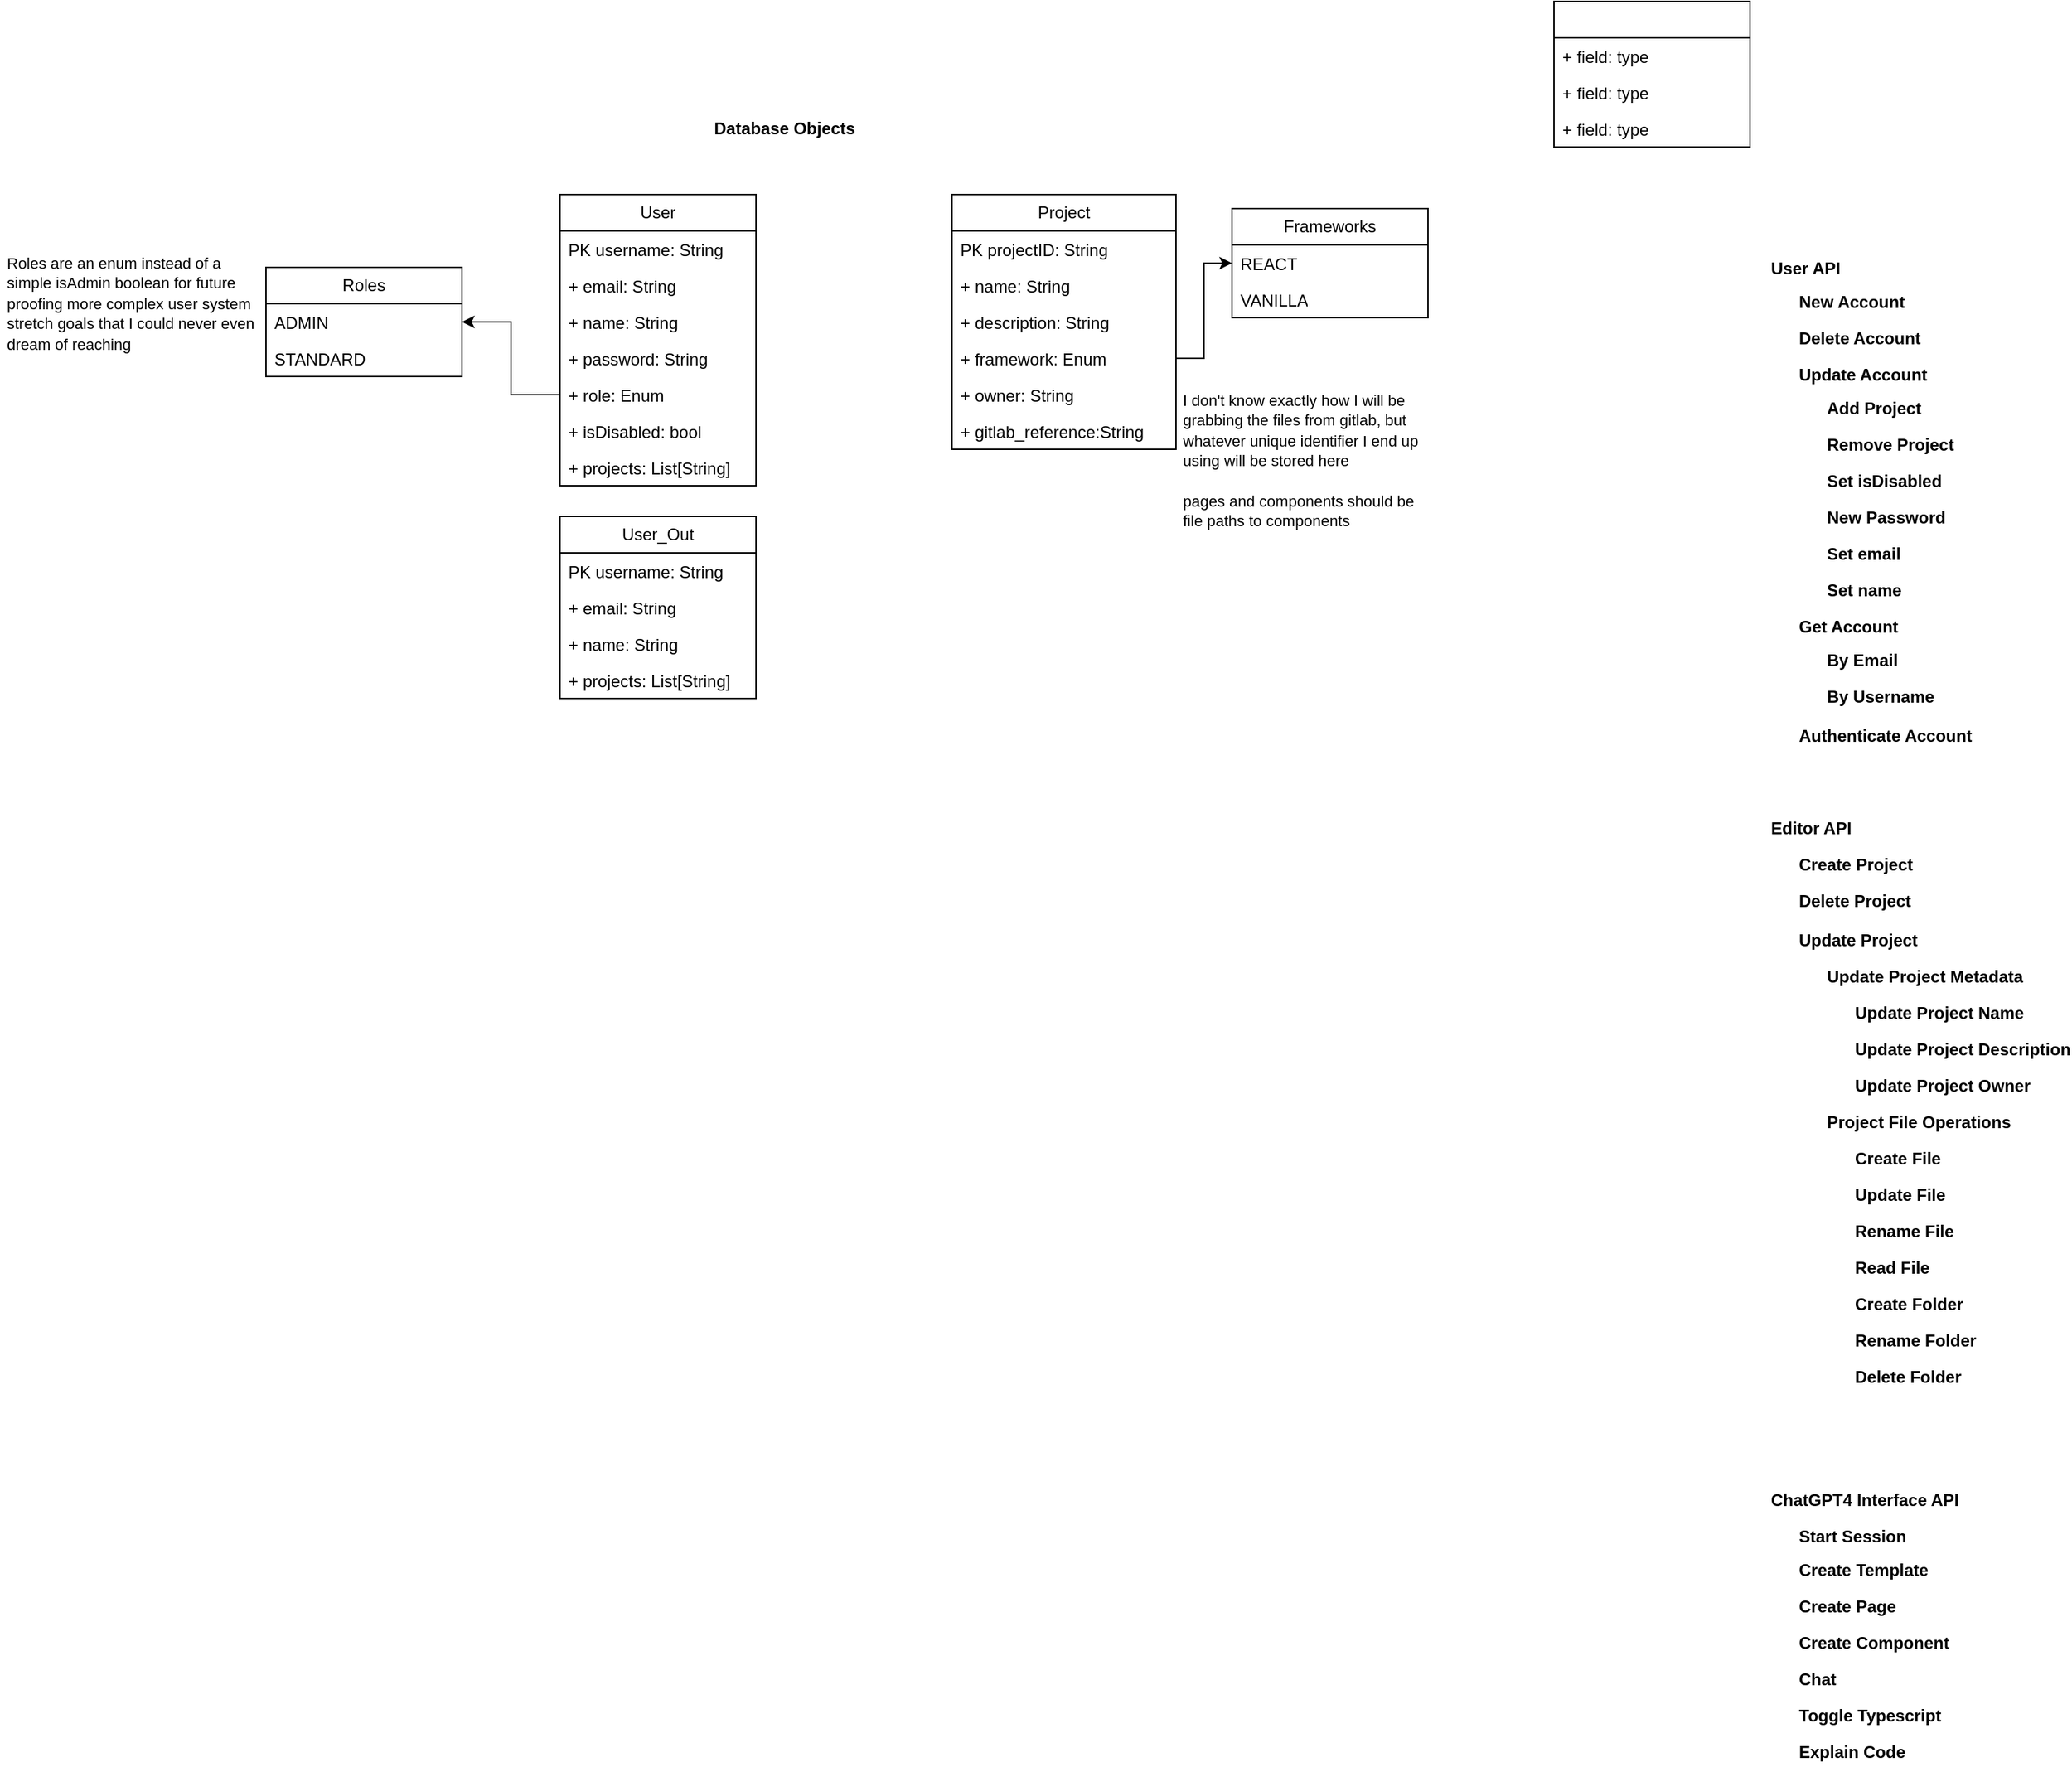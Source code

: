 <mxfile version="21.6.1" type="device">
  <diagram name="Page-1" id="Tnnti2QI78DkkMwHbGgA">
    <mxGraphModel dx="2249" dy="745" grid="1" gridSize="10" guides="1" tooltips="1" connect="1" arrows="1" fold="1" page="1" pageScale="1" pageWidth="850" pageHeight="1100" math="0" shadow="0">
      <root>
        <mxCell id="0" />
        <mxCell id="1" parent="0" />
        <mxCell id="Id2sm8sXSiFgrlO3pFlQ-1" value="User" style="swimlane;fontStyle=0;childLayout=stackLayout;horizontal=1;startSize=26;fillColor=none;horizontalStack=0;resizeParent=1;resizeParentMax=0;resizeLast=0;collapsible=1;marginBottom=0;whiteSpace=wrap;html=1;" vertex="1" parent="1">
          <mxGeometry x="100" y="150" width="140" height="208" as="geometry" />
        </mxCell>
        <mxCell id="Id2sm8sXSiFgrlO3pFlQ-2" value="PK username: String" style="text;strokeColor=none;fillColor=none;align=left;verticalAlign=top;spacingLeft=4;spacingRight=4;overflow=hidden;rotatable=0;points=[[0,0.5],[1,0.5]];portConstraint=eastwest;whiteSpace=wrap;html=1;" vertex="1" parent="Id2sm8sXSiFgrlO3pFlQ-1">
          <mxGeometry y="26" width="140" height="26" as="geometry" />
        </mxCell>
        <mxCell id="Id2sm8sXSiFgrlO3pFlQ-3" value="+ email: String" style="text;strokeColor=none;fillColor=none;align=left;verticalAlign=top;spacingLeft=4;spacingRight=4;overflow=hidden;rotatable=0;points=[[0,0.5],[1,0.5]];portConstraint=eastwest;whiteSpace=wrap;html=1;" vertex="1" parent="Id2sm8sXSiFgrlO3pFlQ-1">
          <mxGeometry y="52" width="140" height="26" as="geometry" />
        </mxCell>
        <mxCell id="Id2sm8sXSiFgrlO3pFlQ-5" value="+ name: String" style="text;strokeColor=none;fillColor=none;align=left;verticalAlign=top;spacingLeft=4;spacingRight=4;overflow=hidden;rotatable=0;points=[[0,0.5],[1,0.5]];portConstraint=eastwest;whiteSpace=wrap;html=1;" vertex="1" parent="Id2sm8sXSiFgrlO3pFlQ-1">
          <mxGeometry y="78" width="140" height="26" as="geometry" />
        </mxCell>
        <mxCell id="Id2sm8sXSiFgrlO3pFlQ-4" value="+ password: String" style="text;strokeColor=none;fillColor=none;align=left;verticalAlign=top;spacingLeft=4;spacingRight=4;overflow=hidden;rotatable=0;points=[[0,0.5],[1,0.5]];portConstraint=eastwest;whiteSpace=wrap;html=1;" vertex="1" parent="Id2sm8sXSiFgrlO3pFlQ-1">
          <mxGeometry y="104" width="140" height="26" as="geometry" />
        </mxCell>
        <mxCell id="Id2sm8sXSiFgrlO3pFlQ-22" value="+ role: Enum" style="text;strokeColor=none;fillColor=none;align=left;verticalAlign=top;spacingLeft=4;spacingRight=4;overflow=hidden;rotatable=0;points=[[0,0.5],[1,0.5]];portConstraint=eastwest;whiteSpace=wrap;html=1;" vertex="1" parent="Id2sm8sXSiFgrlO3pFlQ-1">
          <mxGeometry y="130" width="140" height="26" as="geometry" />
        </mxCell>
        <mxCell id="Id2sm8sXSiFgrlO3pFlQ-6" value="+ isDisabled: bool" style="text;strokeColor=none;fillColor=none;align=left;verticalAlign=top;spacingLeft=4;spacingRight=4;overflow=hidden;rotatable=0;points=[[0,0.5],[1,0.5]];portConstraint=eastwest;whiteSpace=wrap;html=1;" vertex="1" parent="Id2sm8sXSiFgrlO3pFlQ-1">
          <mxGeometry y="156" width="140" height="26" as="geometry" />
        </mxCell>
        <mxCell id="Id2sm8sXSiFgrlO3pFlQ-51" value="+ projects: List[String]" style="text;strokeColor=none;fillColor=none;align=left;verticalAlign=top;spacingLeft=4;spacingRight=4;overflow=hidden;rotatable=0;points=[[0,0.5],[1,0.5]];portConstraint=eastwest;whiteSpace=wrap;html=1;" vertex="1" parent="Id2sm8sXSiFgrlO3pFlQ-1">
          <mxGeometry y="182" width="140" height="26" as="geometry" />
        </mxCell>
        <mxCell id="Id2sm8sXSiFgrlO3pFlQ-8" value="Project" style="swimlane;fontStyle=0;childLayout=stackLayout;horizontal=1;startSize=26;fillColor=none;horizontalStack=0;resizeParent=1;resizeParentMax=0;resizeLast=0;collapsible=1;marginBottom=0;whiteSpace=wrap;html=1;" vertex="1" parent="1">
          <mxGeometry x="380" y="150" width="160" height="182" as="geometry" />
        </mxCell>
        <mxCell id="Id2sm8sXSiFgrlO3pFlQ-9" value="PK projectID: String" style="text;strokeColor=none;fillColor=none;align=left;verticalAlign=top;spacingLeft=4;spacingRight=4;overflow=hidden;rotatable=0;points=[[0,0.5],[1,0.5]];portConstraint=eastwest;whiteSpace=wrap;html=1;" vertex="1" parent="Id2sm8sXSiFgrlO3pFlQ-8">
          <mxGeometry y="26" width="160" height="26" as="geometry" />
        </mxCell>
        <mxCell id="Id2sm8sXSiFgrlO3pFlQ-11" value="+ name: String" style="text;strokeColor=none;fillColor=none;align=left;verticalAlign=top;spacingLeft=4;spacingRight=4;overflow=hidden;rotatable=0;points=[[0,0.5],[1,0.5]];portConstraint=eastwest;whiteSpace=wrap;html=1;" vertex="1" parent="Id2sm8sXSiFgrlO3pFlQ-8">
          <mxGeometry y="52" width="160" height="26" as="geometry" />
        </mxCell>
        <mxCell id="Id2sm8sXSiFgrlO3pFlQ-10" value="+ description: String" style="text;strokeColor=none;fillColor=none;align=left;verticalAlign=top;spacingLeft=4;spacingRight=4;overflow=hidden;rotatable=0;points=[[0,0.5],[1,0.5]];portConstraint=eastwest;whiteSpace=wrap;html=1;" vertex="1" parent="Id2sm8sXSiFgrlO3pFlQ-8">
          <mxGeometry y="78" width="160" height="26" as="geometry" />
        </mxCell>
        <mxCell id="Id2sm8sXSiFgrlO3pFlQ-28" value="+ framework: Enum" style="text;strokeColor=none;fillColor=none;align=left;verticalAlign=top;spacingLeft=4;spacingRight=4;overflow=hidden;rotatable=0;points=[[0,0.5],[1,0.5]];portConstraint=eastwest;whiteSpace=wrap;html=1;" vertex="1" parent="Id2sm8sXSiFgrlO3pFlQ-8">
          <mxGeometry y="104" width="160" height="26" as="geometry" />
        </mxCell>
        <mxCell id="Id2sm8sXSiFgrlO3pFlQ-12" value="+ owner: String" style="text;strokeColor=none;fillColor=none;align=left;verticalAlign=top;spacingLeft=4;spacingRight=4;overflow=hidden;rotatable=0;points=[[0,0.5],[1,0.5]];portConstraint=eastwest;whiteSpace=wrap;html=1;" vertex="1" parent="Id2sm8sXSiFgrlO3pFlQ-8">
          <mxGeometry y="130" width="160" height="26" as="geometry" />
        </mxCell>
        <mxCell id="Id2sm8sXSiFgrlO3pFlQ-13" value="+ gitlab_reference:String" style="text;strokeColor=none;fillColor=none;align=left;verticalAlign=top;spacingLeft=4;spacingRight=4;overflow=hidden;rotatable=0;points=[[0,0.5],[1,0.5]];portConstraint=eastwest;whiteSpace=wrap;html=1;" vertex="1" parent="Id2sm8sXSiFgrlO3pFlQ-8">
          <mxGeometry y="156" width="160" height="26" as="geometry" />
        </mxCell>
        <mxCell id="Id2sm8sXSiFgrlO3pFlQ-14" value="&lt;span style=&quot;font-size: 11px;&quot;&gt;I don&#39;t know exactly how I will be grabbing the files from gitlab, but whatever unique identifier I end up using will be stored here&lt;br&gt;&lt;br&gt;pages and components should be file paths to components&lt;br&gt;&lt;/span&gt;" style="text;html=1;strokeColor=none;fillColor=none;spacing=5;spacingTop=-20;whiteSpace=wrap;overflow=hidden;rounded=0;" vertex="1" parent="1">
          <mxGeometry x="540" y="300" width="190" height="90" as="geometry" />
        </mxCell>
        <mxCell id="Id2sm8sXSiFgrlO3pFlQ-16" value="User_Out" style="swimlane;fontStyle=0;childLayout=stackLayout;horizontal=1;startSize=26;fillColor=none;horizontalStack=0;resizeParent=1;resizeParentMax=0;resizeLast=0;collapsible=1;marginBottom=0;whiteSpace=wrap;html=1;" vertex="1" parent="1">
          <mxGeometry x="100" y="380" width="140" height="130" as="geometry" />
        </mxCell>
        <mxCell id="Id2sm8sXSiFgrlO3pFlQ-17" value="PK username: String" style="text;strokeColor=none;fillColor=none;align=left;verticalAlign=top;spacingLeft=4;spacingRight=4;overflow=hidden;rotatable=0;points=[[0,0.5],[1,0.5]];portConstraint=eastwest;whiteSpace=wrap;html=1;" vertex="1" parent="Id2sm8sXSiFgrlO3pFlQ-16">
          <mxGeometry y="26" width="140" height="26" as="geometry" />
        </mxCell>
        <mxCell id="Id2sm8sXSiFgrlO3pFlQ-18" value="+ email: String" style="text;strokeColor=none;fillColor=none;align=left;verticalAlign=top;spacingLeft=4;spacingRight=4;overflow=hidden;rotatable=0;points=[[0,0.5],[1,0.5]];portConstraint=eastwest;whiteSpace=wrap;html=1;" vertex="1" parent="Id2sm8sXSiFgrlO3pFlQ-16">
          <mxGeometry y="52" width="140" height="26" as="geometry" />
        </mxCell>
        <mxCell id="Id2sm8sXSiFgrlO3pFlQ-19" value="+ name: String" style="text;strokeColor=none;fillColor=none;align=left;verticalAlign=top;spacingLeft=4;spacingRight=4;overflow=hidden;rotatable=0;points=[[0,0.5],[1,0.5]];portConstraint=eastwest;whiteSpace=wrap;html=1;" vertex="1" parent="Id2sm8sXSiFgrlO3pFlQ-16">
          <mxGeometry y="78" width="140" height="26" as="geometry" />
        </mxCell>
        <mxCell id="Id2sm8sXSiFgrlO3pFlQ-21" value="+ projects: List[String]" style="text;strokeColor=none;fillColor=none;align=left;verticalAlign=top;spacingLeft=4;spacingRight=4;overflow=hidden;rotatable=0;points=[[0,0.5],[1,0.5]];portConstraint=eastwest;whiteSpace=wrap;html=1;" vertex="1" parent="Id2sm8sXSiFgrlO3pFlQ-16">
          <mxGeometry y="104" width="140" height="26" as="geometry" />
        </mxCell>
        <mxCell id="Id2sm8sXSiFgrlO3pFlQ-23" value="Roles" style="swimlane;fontStyle=0;childLayout=stackLayout;horizontal=1;startSize=26;fillColor=none;horizontalStack=0;resizeParent=1;resizeParentMax=0;resizeLast=0;collapsible=1;marginBottom=0;whiteSpace=wrap;html=1;" vertex="1" parent="1">
          <mxGeometry x="-110" y="202" width="140" height="78" as="geometry" />
        </mxCell>
        <mxCell id="Id2sm8sXSiFgrlO3pFlQ-24" value="ADMIN" style="text;strokeColor=none;fillColor=none;align=left;verticalAlign=top;spacingLeft=4;spacingRight=4;overflow=hidden;rotatable=0;points=[[0,0.5],[1,0.5]];portConstraint=eastwest;whiteSpace=wrap;html=1;" vertex="1" parent="Id2sm8sXSiFgrlO3pFlQ-23">
          <mxGeometry y="26" width="140" height="26" as="geometry" />
        </mxCell>
        <mxCell id="Id2sm8sXSiFgrlO3pFlQ-25" value="STANDARD" style="text;strokeColor=none;fillColor=none;align=left;verticalAlign=top;spacingLeft=4;spacingRight=4;overflow=hidden;rotatable=0;points=[[0,0.5],[1,0.5]];portConstraint=eastwest;whiteSpace=wrap;html=1;" vertex="1" parent="Id2sm8sXSiFgrlO3pFlQ-23">
          <mxGeometry y="52" width="140" height="26" as="geometry" />
        </mxCell>
        <mxCell id="Id2sm8sXSiFgrlO3pFlQ-27" value="&lt;span style=&quot;font-size: 11px;&quot;&gt;Roles are an enum instead of a simple isAdmin boolean for future proofing more complex user system stretch goals that I could never even dream of reaching&lt;/span&gt;" style="text;html=1;strokeColor=none;fillColor=none;spacing=5;spacingTop=-20;whiteSpace=wrap;overflow=hidden;rounded=0;" vertex="1" parent="1">
          <mxGeometry x="-300" y="202" width="190" height="90" as="geometry" />
        </mxCell>
        <mxCell id="Id2sm8sXSiFgrlO3pFlQ-29" value="Frameworks" style="swimlane;fontStyle=0;childLayout=stackLayout;horizontal=1;startSize=26;fillColor=none;horizontalStack=0;resizeParent=1;resizeParentMax=0;resizeLast=0;collapsible=1;marginBottom=0;whiteSpace=wrap;html=1;" vertex="1" parent="1">
          <mxGeometry x="580" y="160" width="140" height="78" as="geometry" />
        </mxCell>
        <mxCell id="Id2sm8sXSiFgrlO3pFlQ-30" value="REACT" style="text;strokeColor=none;fillColor=none;align=left;verticalAlign=top;spacingLeft=4;spacingRight=4;overflow=hidden;rotatable=0;points=[[0,0.5],[1,0.5]];portConstraint=eastwest;whiteSpace=wrap;html=1;" vertex="1" parent="Id2sm8sXSiFgrlO3pFlQ-29">
          <mxGeometry y="26" width="140" height="26" as="geometry" />
        </mxCell>
        <mxCell id="Id2sm8sXSiFgrlO3pFlQ-31" value="VANILLA" style="text;strokeColor=none;fillColor=none;align=left;verticalAlign=top;spacingLeft=4;spacingRight=4;overflow=hidden;rotatable=0;points=[[0,0.5],[1,0.5]];portConstraint=eastwest;whiteSpace=wrap;html=1;" vertex="1" parent="Id2sm8sXSiFgrlO3pFlQ-29">
          <mxGeometry y="52" width="140" height="26" as="geometry" />
        </mxCell>
        <mxCell id="Id2sm8sXSiFgrlO3pFlQ-32" style="edgeStyle=orthogonalEdgeStyle;rounded=0;orthogonalLoop=1;jettySize=auto;html=1;exitX=0;exitY=0.5;exitDx=0;exitDy=0;entryX=1;entryY=0.5;entryDx=0;entryDy=0;" edge="1" parent="1" source="Id2sm8sXSiFgrlO3pFlQ-22" target="Id2sm8sXSiFgrlO3pFlQ-24">
          <mxGeometry relative="1" as="geometry" />
        </mxCell>
        <mxCell id="Id2sm8sXSiFgrlO3pFlQ-33" style="edgeStyle=orthogonalEdgeStyle;rounded=0;orthogonalLoop=1;jettySize=auto;html=1;exitX=1;exitY=0.5;exitDx=0;exitDy=0;entryX=0;entryY=0.5;entryDx=0;entryDy=0;" edge="1" parent="1" source="Id2sm8sXSiFgrlO3pFlQ-28" target="Id2sm8sXSiFgrlO3pFlQ-30">
          <mxGeometry relative="1" as="geometry" />
        </mxCell>
        <mxCell id="Id2sm8sXSiFgrlO3pFlQ-44" value="Database Objects" style="text;align=center;fontStyle=1;verticalAlign=middle;spacingLeft=3;spacingRight=3;strokeColor=none;rotatable=0;points=[[0,0.5],[1,0.5]];portConstraint=eastwest;html=1;" vertex="1" parent="1">
          <mxGeometry x="220" y="90" width="80" height="26" as="geometry" />
        </mxCell>
        <mxCell id="Id2sm8sXSiFgrlO3pFlQ-45" value="" style="swimlane;fontStyle=0;childLayout=stackLayout;horizontal=1;startSize=26;fillColor=none;horizontalStack=0;resizeParent=1;resizeParentMax=0;resizeLast=0;collapsible=1;marginBottom=0;whiteSpace=wrap;html=1;" vertex="1" parent="1">
          <mxGeometry x="810" y="12" width="140" height="104" as="geometry" />
        </mxCell>
        <mxCell id="Id2sm8sXSiFgrlO3pFlQ-46" value="+ field: type" style="text;strokeColor=none;fillColor=none;align=left;verticalAlign=top;spacingLeft=4;spacingRight=4;overflow=hidden;rotatable=0;points=[[0,0.5],[1,0.5]];portConstraint=eastwest;whiteSpace=wrap;html=1;" vertex="1" parent="Id2sm8sXSiFgrlO3pFlQ-45">
          <mxGeometry y="26" width="140" height="26" as="geometry" />
        </mxCell>
        <mxCell id="Id2sm8sXSiFgrlO3pFlQ-47" value="+ field: type" style="text;strokeColor=none;fillColor=none;align=left;verticalAlign=top;spacingLeft=4;spacingRight=4;overflow=hidden;rotatable=0;points=[[0,0.5],[1,0.5]];portConstraint=eastwest;whiteSpace=wrap;html=1;" vertex="1" parent="Id2sm8sXSiFgrlO3pFlQ-45">
          <mxGeometry y="52" width="140" height="26" as="geometry" />
        </mxCell>
        <mxCell id="Id2sm8sXSiFgrlO3pFlQ-48" value="+ field: type" style="text;strokeColor=none;fillColor=none;align=left;verticalAlign=top;spacingLeft=4;spacingRight=4;overflow=hidden;rotatable=0;points=[[0,0.5],[1,0.5]];portConstraint=eastwest;whiteSpace=wrap;html=1;" vertex="1" parent="Id2sm8sXSiFgrlO3pFlQ-45">
          <mxGeometry y="78" width="140" height="26" as="geometry" />
        </mxCell>
        <mxCell id="Id2sm8sXSiFgrlO3pFlQ-49" value="New Account" style="text;align=left;fontStyle=1;verticalAlign=middle;spacingLeft=3;spacingRight=3;strokeColor=none;rotatable=0;points=[[0,0.5],[1,0.5]];portConstraint=eastwest;html=1;" vertex="1" parent="1">
          <mxGeometry x="980" y="214" width="80" height="26" as="geometry" />
        </mxCell>
        <mxCell id="Id2sm8sXSiFgrlO3pFlQ-50" value="Delete Account" style="text;align=left;fontStyle=1;verticalAlign=middle;spacingLeft=3;spacingRight=3;strokeColor=none;rotatable=0;points=[[0,0.5],[1,0.5]];portConstraint=eastwest;html=1;" vertex="1" parent="1">
          <mxGeometry x="980" y="240" width="80" height="26" as="geometry" />
        </mxCell>
        <mxCell id="Id2sm8sXSiFgrlO3pFlQ-54" value="Update Account" style="text;align=left;fontStyle=1;verticalAlign=middle;spacingLeft=3;spacingRight=3;strokeColor=none;rotatable=0;points=[[0,0.5],[1,0.5]];portConstraint=eastwest;html=1;" vertex="1" parent="1">
          <mxGeometry x="980" y="266" width="80" height="26" as="geometry" />
        </mxCell>
        <mxCell id="Id2sm8sXSiFgrlO3pFlQ-55" value="User API" style="text;align=left;fontStyle=1;verticalAlign=middle;spacingLeft=3;spacingRight=3;strokeColor=none;rotatable=0;points=[[0,0.5],[1,0.5]];portConstraint=eastwest;html=1;" vertex="1" parent="1">
          <mxGeometry x="960" y="190" width="80" height="26" as="geometry" />
        </mxCell>
        <mxCell id="Id2sm8sXSiFgrlO3pFlQ-56" value="Add Project" style="text;align=left;fontStyle=1;verticalAlign=middle;spacingLeft=3;spacingRight=3;strokeColor=none;rotatable=0;points=[[0,0.5],[1,0.5]];portConstraint=eastwest;html=1;" vertex="1" parent="1">
          <mxGeometry x="1000" y="290" width="80" height="26" as="geometry" />
        </mxCell>
        <mxCell id="Id2sm8sXSiFgrlO3pFlQ-57" value="Set isDisabled" style="text;align=left;fontStyle=1;verticalAlign=middle;spacingLeft=3;spacingRight=3;strokeColor=none;rotatable=0;points=[[0,0.5],[1,0.5]];portConstraint=eastwest;html=1;" vertex="1" parent="1">
          <mxGeometry x="1000" y="342" width="80" height="26" as="geometry" />
        </mxCell>
        <mxCell id="Id2sm8sXSiFgrlO3pFlQ-58" value="Remove Project" style="text;align=left;fontStyle=1;verticalAlign=middle;spacingLeft=3;spacingRight=3;strokeColor=none;rotatable=0;points=[[0,0.5],[1,0.5]];portConstraint=eastwest;html=1;" vertex="1" parent="1">
          <mxGeometry x="1000" y="316" width="80" height="26" as="geometry" />
        </mxCell>
        <mxCell id="Id2sm8sXSiFgrlO3pFlQ-60" value="New Password" style="text;align=left;fontStyle=1;verticalAlign=middle;spacingLeft=3;spacingRight=3;strokeColor=none;rotatable=0;points=[[0,0.5],[1,0.5]];portConstraint=eastwest;html=1;" vertex="1" parent="1">
          <mxGeometry x="1000" y="368" width="80" height="26" as="geometry" />
        </mxCell>
        <mxCell id="Id2sm8sXSiFgrlO3pFlQ-61" value="Set email" style="text;align=left;fontStyle=1;verticalAlign=middle;spacingLeft=3;spacingRight=3;strokeColor=none;rotatable=0;points=[[0,0.5],[1,0.5]];portConstraint=eastwest;html=1;" vertex="1" parent="1">
          <mxGeometry x="1000" y="394" width="80" height="26" as="geometry" />
        </mxCell>
        <mxCell id="Id2sm8sXSiFgrlO3pFlQ-62" value="Set name" style="text;align=left;fontStyle=1;verticalAlign=middle;spacingLeft=3;spacingRight=3;strokeColor=none;rotatable=0;points=[[0,0.5],[1,0.5]];portConstraint=eastwest;html=1;" vertex="1" parent="1">
          <mxGeometry x="1000" y="420" width="80" height="26" as="geometry" />
        </mxCell>
        <mxCell id="Id2sm8sXSiFgrlO3pFlQ-63" value="Authenticate Account" style="text;align=left;fontStyle=1;verticalAlign=middle;spacingLeft=3;spacingRight=3;strokeColor=none;rotatable=0;points=[[0,0.5],[1,0.5]];portConstraint=eastwest;html=1;" vertex="1" parent="1">
          <mxGeometry x="980" y="524" width="140" height="26" as="geometry" />
        </mxCell>
        <mxCell id="Id2sm8sXSiFgrlO3pFlQ-64" value="Get Account" style="text;align=left;fontStyle=1;verticalAlign=middle;spacingLeft=3;spacingRight=3;strokeColor=none;rotatable=0;points=[[0,0.5],[1,0.5]];portConstraint=eastwest;html=1;" vertex="1" parent="1">
          <mxGeometry x="980" y="446" width="80" height="26" as="geometry" />
        </mxCell>
        <mxCell id="Id2sm8sXSiFgrlO3pFlQ-66" value="By Email" style="text;align=left;fontStyle=1;verticalAlign=middle;spacingLeft=3;spacingRight=3;strokeColor=none;rotatable=0;points=[[0,0.5],[1,0.5]];portConstraint=eastwest;html=1;" vertex="1" parent="1">
          <mxGeometry x="1000" y="470" width="80" height="26" as="geometry" />
        </mxCell>
        <mxCell id="Id2sm8sXSiFgrlO3pFlQ-67" value="By Username" style="text;align=left;fontStyle=1;verticalAlign=middle;spacingLeft=3;spacingRight=3;strokeColor=none;rotatable=0;points=[[0,0.5],[1,0.5]];portConstraint=eastwest;html=1;" vertex="1" parent="1">
          <mxGeometry x="1000" y="496" width="90" height="26" as="geometry" />
        </mxCell>
        <mxCell id="Id2sm8sXSiFgrlO3pFlQ-68" value="Editor API" style="text;align=left;fontStyle=1;verticalAlign=middle;spacingLeft=3;spacingRight=3;strokeColor=none;rotatable=0;points=[[0,0.5],[1,0.5]];portConstraint=eastwest;html=1;" vertex="1" parent="1">
          <mxGeometry x="960" y="590" width="80" height="26" as="geometry" />
        </mxCell>
        <mxCell id="Id2sm8sXSiFgrlO3pFlQ-69" value="Create Project" style="text;align=left;fontStyle=1;verticalAlign=middle;spacingLeft=3;spacingRight=3;strokeColor=none;rotatable=0;points=[[0,0.5],[1,0.5]];portConstraint=eastwest;html=1;" vertex="1" parent="1">
          <mxGeometry x="980" y="616" width="80" height="26" as="geometry" />
        </mxCell>
        <mxCell id="Id2sm8sXSiFgrlO3pFlQ-70" value="Delete Project" style="text;align=left;fontStyle=1;verticalAlign=middle;spacingLeft=3;spacingRight=3;strokeColor=none;rotatable=0;points=[[0,0.5],[1,0.5]];portConstraint=eastwest;html=1;" vertex="1" parent="1">
          <mxGeometry x="980" y="642" width="80" height="26" as="geometry" />
        </mxCell>
        <mxCell id="Id2sm8sXSiFgrlO3pFlQ-71" value="Update Project" style="text;align=left;fontStyle=1;verticalAlign=middle;spacingLeft=3;spacingRight=3;strokeColor=none;rotatable=0;points=[[0,0.5],[1,0.5]];portConstraint=eastwest;html=1;" vertex="1" parent="1">
          <mxGeometry x="980" y="670" width="80" height="26" as="geometry" />
        </mxCell>
        <mxCell id="Id2sm8sXSiFgrlO3pFlQ-72" value="Update Project Metadata" style="text;align=left;fontStyle=1;verticalAlign=middle;spacingLeft=3;spacingRight=3;strokeColor=none;rotatable=0;points=[[0,0.5],[1,0.5]];portConstraint=eastwest;html=1;" vertex="1" parent="1">
          <mxGeometry x="1000" y="696" width="80" height="26" as="geometry" />
        </mxCell>
        <mxCell id="Id2sm8sXSiFgrlO3pFlQ-73" value="Update Project Name" style="text;align=left;fontStyle=1;verticalAlign=middle;spacingLeft=3;spacingRight=3;strokeColor=none;rotatable=0;points=[[0,0.5],[1,0.5]];portConstraint=eastwest;html=1;" vertex="1" parent="1">
          <mxGeometry x="1020" y="722" width="80" height="26" as="geometry" />
        </mxCell>
        <mxCell id="Id2sm8sXSiFgrlO3pFlQ-74" value="Update Project Description" style="text;align=left;fontStyle=1;verticalAlign=middle;spacingLeft=3;spacingRight=3;strokeColor=none;rotatable=0;points=[[0,0.5],[1,0.5]];portConstraint=eastwest;html=1;" vertex="1" parent="1">
          <mxGeometry x="1020" y="748" width="80" height="26" as="geometry" />
        </mxCell>
        <mxCell id="Id2sm8sXSiFgrlO3pFlQ-75" value="Update Project Owner" style="text;align=left;fontStyle=1;verticalAlign=middle;spacingLeft=3;spacingRight=3;strokeColor=none;rotatable=0;points=[[0,0.5],[1,0.5]];portConstraint=eastwest;html=1;" vertex="1" parent="1">
          <mxGeometry x="1020" y="774" width="80" height="26" as="geometry" />
        </mxCell>
        <mxCell id="Id2sm8sXSiFgrlO3pFlQ-76" value="Project File Operations" style="text;align=left;fontStyle=1;verticalAlign=middle;spacingLeft=3;spacingRight=3;strokeColor=none;rotatable=0;points=[[0,0.5],[1,0.5]];portConstraint=eastwest;html=1;" vertex="1" parent="1">
          <mxGeometry x="1000" y="800" width="80" height="26" as="geometry" />
        </mxCell>
        <mxCell id="Id2sm8sXSiFgrlO3pFlQ-77" value="Create File" style="text;align=left;fontStyle=1;verticalAlign=middle;spacingLeft=3;spacingRight=3;strokeColor=none;rotatable=0;points=[[0,0.5],[1,0.5]];portConstraint=eastwest;html=1;" vertex="1" parent="1">
          <mxGeometry x="1020" y="826" width="80" height="26" as="geometry" />
        </mxCell>
        <mxCell id="Id2sm8sXSiFgrlO3pFlQ-78" value="Update File" style="text;align=left;fontStyle=1;verticalAlign=middle;spacingLeft=3;spacingRight=3;strokeColor=none;rotatable=0;points=[[0,0.5],[1,0.5]];portConstraint=eastwest;html=1;" vertex="1" parent="1">
          <mxGeometry x="1020" y="852" width="80" height="26" as="geometry" />
        </mxCell>
        <mxCell id="Id2sm8sXSiFgrlO3pFlQ-79" value="Rename File" style="text;align=left;fontStyle=1;verticalAlign=middle;spacingLeft=3;spacingRight=3;strokeColor=none;rotatable=0;points=[[0,0.5],[1,0.5]];portConstraint=eastwest;html=1;" vertex="1" parent="1">
          <mxGeometry x="1020" y="878" width="80" height="26" as="geometry" />
        </mxCell>
        <mxCell id="Id2sm8sXSiFgrlO3pFlQ-80" value="Read File" style="text;align=left;fontStyle=1;verticalAlign=middle;spacingLeft=3;spacingRight=3;strokeColor=none;rotatable=0;points=[[0,0.5],[1,0.5]];portConstraint=eastwest;html=1;" vertex="1" parent="1">
          <mxGeometry x="1020" y="904" width="80" height="26" as="geometry" />
        </mxCell>
        <mxCell id="Id2sm8sXSiFgrlO3pFlQ-81" value="Create Folder" style="text;align=left;fontStyle=1;verticalAlign=middle;spacingLeft=3;spacingRight=3;strokeColor=none;rotatable=0;points=[[0,0.5],[1,0.5]];portConstraint=eastwest;html=1;" vertex="1" parent="1">
          <mxGeometry x="1020" y="930" width="80" height="26" as="geometry" />
        </mxCell>
        <mxCell id="Id2sm8sXSiFgrlO3pFlQ-82" value="Rename Folder" style="text;align=left;fontStyle=1;verticalAlign=middle;spacingLeft=3;spacingRight=3;strokeColor=none;rotatable=0;points=[[0,0.5],[1,0.5]];portConstraint=eastwest;html=1;" vertex="1" parent="1">
          <mxGeometry x="1020" y="956" width="80" height="26" as="geometry" />
        </mxCell>
        <mxCell id="Id2sm8sXSiFgrlO3pFlQ-83" value="Delete Folder" style="text;align=left;fontStyle=1;verticalAlign=middle;spacingLeft=3;spacingRight=3;strokeColor=none;rotatable=0;points=[[0,0.5],[1,0.5]];portConstraint=eastwest;html=1;" vertex="1" parent="1">
          <mxGeometry x="1020" y="982" width="80" height="26" as="geometry" />
        </mxCell>
        <mxCell id="Id2sm8sXSiFgrlO3pFlQ-84" value="ChatGPT4 Interface API" style="text;align=left;fontStyle=1;verticalAlign=middle;spacingLeft=3;spacingRight=3;strokeColor=none;rotatable=0;points=[[0,0.5],[1,0.5]];portConstraint=eastwest;html=1;" vertex="1" parent="1">
          <mxGeometry x="960" y="1070" width="80" height="26" as="geometry" />
        </mxCell>
        <mxCell id="Id2sm8sXSiFgrlO3pFlQ-85" value="Start Session" style="text;align=left;fontStyle=1;verticalAlign=middle;spacingLeft=3;spacingRight=3;strokeColor=none;rotatable=0;points=[[0,0.5],[1,0.5]];portConstraint=eastwest;html=1;" vertex="1" parent="1">
          <mxGeometry x="980" y="1096" width="80" height="26" as="geometry" />
        </mxCell>
        <mxCell id="Id2sm8sXSiFgrlO3pFlQ-86" value="Create Template" style="text;align=left;fontStyle=1;verticalAlign=middle;spacingLeft=3;spacingRight=3;strokeColor=none;rotatable=0;points=[[0,0.5],[1,0.5]];portConstraint=eastwest;html=1;" vertex="1" parent="1">
          <mxGeometry x="980" y="1120" width="80" height="26" as="geometry" />
        </mxCell>
        <mxCell id="Id2sm8sXSiFgrlO3pFlQ-87" value="Create Page" style="text;align=left;fontStyle=1;verticalAlign=middle;spacingLeft=3;spacingRight=3;strokeColor=none;rotatable=0;points=[[0,0.5],[1,0.5]];portConstraint=eastwest;html=1;" vertex="1" parent="1">
          <mxGeometry x="980" y="1146" width="80" height="26" as="geometry" />
        </mxCell>
        <mxCell id="Id2sm8sXSiFgrlO3pFlQ-88" value="Create Component" style="text;align=left;fontStyle=1;verticalAlign=middle;spacingLeft=3;spacingRight=3;strokeColor=none;rotatable=0;points=[[0,0.5],[1,0.5]];portConstraint=eastwest;html=1;" vertex="1" parent="1">
          <mxGeometry x="980" y="1172" width="80" height="26" as="geometry" />
        </mxCell>
        <mxCell id="Id2sm8sXSiFgrlO3pFlQ-89" value="Chat" style="text;align=left;fontStyle=1;verticalAlign=middle;spacingLeft=3;spacingRight=3;strokeColor=none;rotatable=0;points=[[0,0.5],[1,0.5]];portConstraint=eastwest;html=1;" vertex="1" parent="1">
          <mxGeometry x="980" y="1198" width="80" height="26" as="geometry" />
        </mxCell>
        <mxCell id="Id2sm8sXSiFgrlO3pFlQ-90" value="Toggle Typescript" style="text;align=left;fontStyle=1;verticalAlign=middle;spacingLeft=3;spacingRight=3;strokeColor=none;rotatable=0;points=[[0,0.5],[1,0.5]];portConstraint=eastwest;html=1;" vertex="1" parent="1">
          <mxGeometry x="980" y="1224" width="80" height="26" as="geometry" />
        </mxCell>
        <mxCell id="Id2sm8sXSiFgrlO3pFlQ-91" value="Explain Code" style="text;align=left;fontStyle=1;verticalAlign=middle;spacingLeft=3;spacingRight=3;strokeColor=none;rotatable=0;points=[[0,0.5],[1,0.5]];portConstraint=eastwest;html=1;" vertex="1" parent="1">
          <mxGeometry x="980" y="1250" width="80" height="26" as="geometry" />
        </mxCell>
      </root>
    </mxGraphModel>
  </diagram>
</mxfile>
